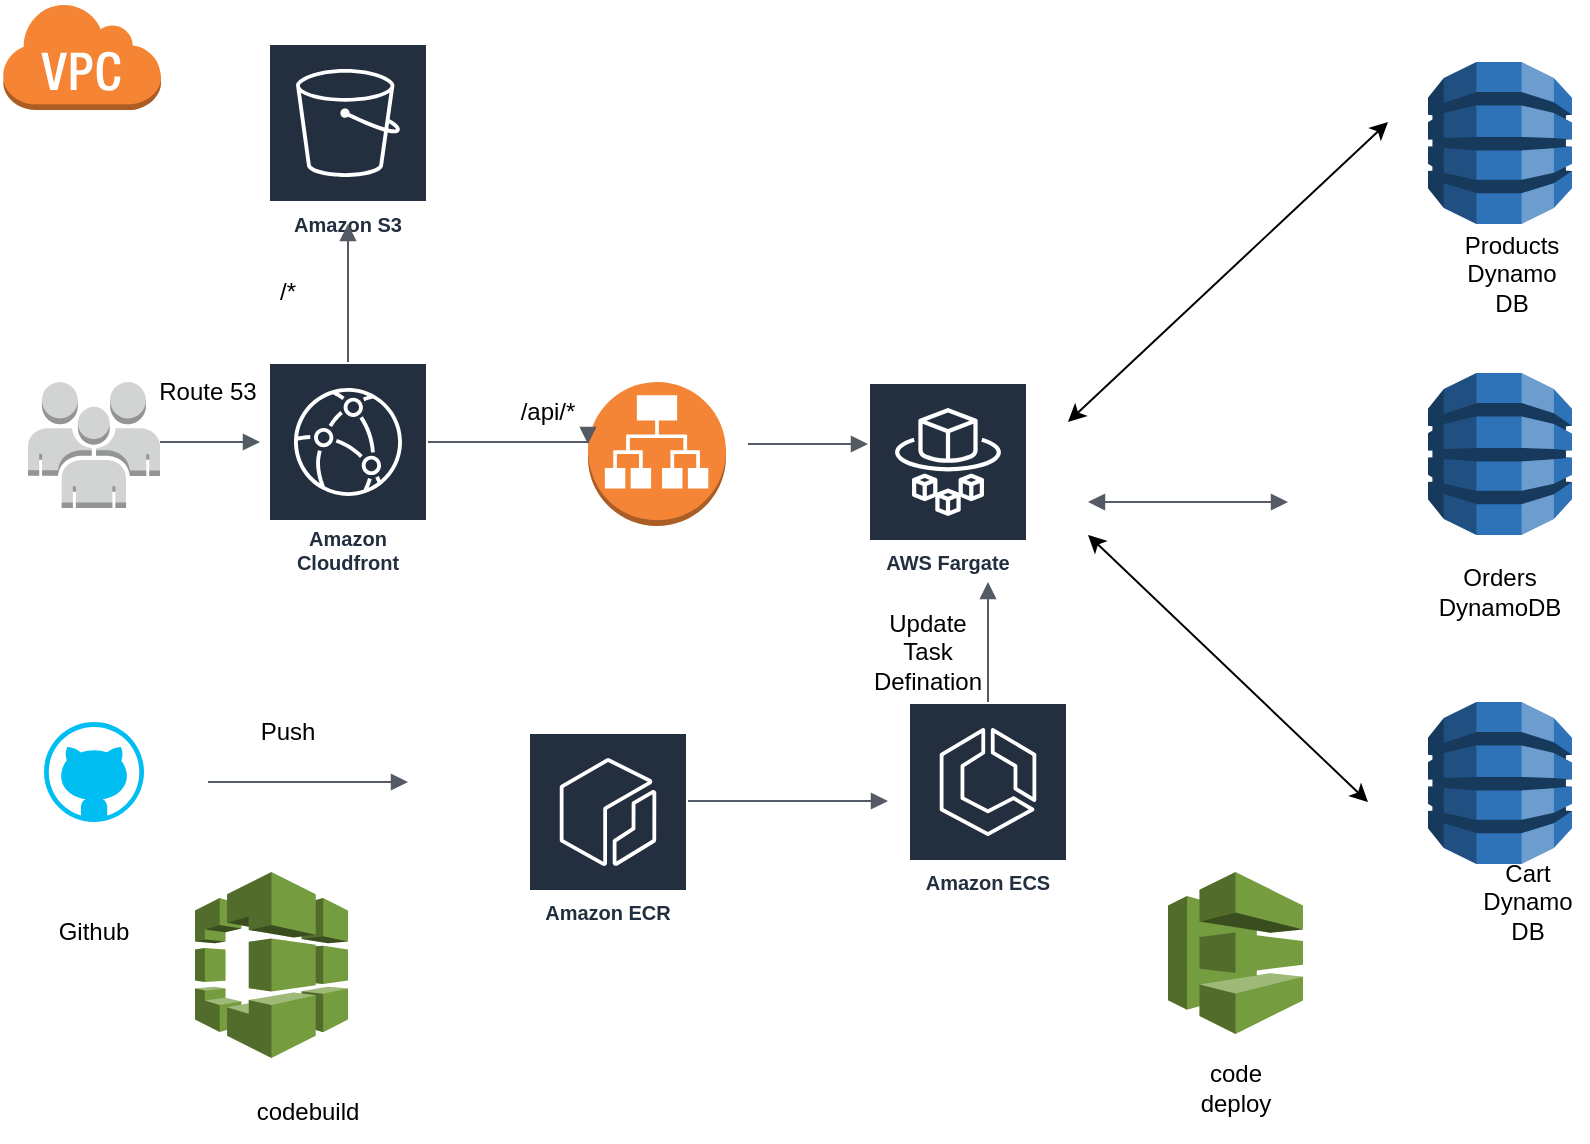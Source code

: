 <mxfile version="24.6.5" type="device">
  <diagram name="Page-1" id="-9nSoXVNNwh2YimIt8uJ">
    <mxGraphModel dx="1120" dy="460" grid="1" gridSize="10" guides="1" tooltips="1" connect="1" arrows="1" fold="1" page="1" pageScale="1" pageWidth="850" pageHeight="1100" math="0" shadow="0">
      <root>
        <mxCell id="0" />
        <mxCell id="1" parent="0" />
        <mxCell id="VFZsDK8KloXWhPVoCf0J-1" value="" style="outlineConnect=0;dashed=0;verticalLabelPosition=bottom;verticalAlign=top;align=center;html=1;shape=mxgraph.aws3.users;fillColor=#D2D3D3;gradientColor=none;" vertex="1" parent="1">
          <mxGeometry x="20" y="190" width="66" height="63" as="geometry" />
        </mxCell>
        <mxCell id="VFZsDK8KloXWhPVoCf0J-2" value="Amazon Cloudfront" style="sketch=0;outlineConnect=0;fontColor=#232F3E;gradientColor=none;strokeColor=#ffffff;fillColor=#232F3E;dashed=0;verticalLabelPosition=middle;verticalAlign=bottom;align=center;html=1;whiteSpace=wrap;fontSize=10;fontStyle=1;spacing=3;shape=mxgraph.aws4.productIcon;prIcon=mxgraph.aws4.cloudfront;" vertex="1" parent="1">
          <mxGeometry x="140" y="180" width="80" height="110" as="geometry" />
        </mxCell>
        <mxCell id="VFZsDK8KloXWhPVoCf0J-3" value="Amazon S3" style="sketch=0;outlineConnect=0;fontColor=#232F3E;gradientColor=none;strokeColor=#ffffff;fillColor=#232F3E;dashed=0;verticalLabelPosition=middle;verticalAlign=bottom;align=center;html=1;whiteSpace=wrap;fontSize=10;fontStyle=1;spacing=3;shape=mxgraph.aws4.productIcon;prIcon=mxgraph.aws4.s3;" vertex="1" parent="1">
          <mxGeometry x="140" y="20.5" width="80" height="100" as="geometry" />
        </mxCell>
        <mxCell id="VFZsDK8KloXWhPVoCf0J-4" value="" style="outlineConnect=0;dashed=0;verticalLabelPosition=bottom;verticalAlign=top;align=center;html=1;shape=mxgraph.aws3.application_load_balancer;fillColor=#F58536;gradientColor=none;" vertex="1" parent="1">
          <mxGeometry x="300" y="190" width="69" height="72" as="geometry" />
        </mxCell>
        <mxCell id="VFZsDK8KloXWhPVoCf0J-5" value="Amazon ECS" style="sketch=0;outlineConnect=0;fontColor=#232F3E;gradientColor=none;strokeColor=#ffffff;fillColor=#232F3E;dashed=0;verticalLabelPosition=middle;verticalAlign=bottom;align=center;html=1;whiteSpace=wrap;fontSize=10;fontStyle=1;spacing=3;shape=mxgraph.aws4.productIcon;prIcon=mxgraph.aws4.ecs;" vertex="1" parent="1">
          <mxGeometry x="460" y="350" width="80" height="100" as="geometry" />
        </mxCell>
        <mxCell id="VFZsDK8KloXWhPVoCf0J-6" value="Amazon ECR" style="sketch=0;outlineConnect=0;fontColor=#232F3E;gradientColor=none;strokeColor=#ffffff;fillColor=#232F3E;dashed=0;verticalLabelPosition=middle;verticalAlign=bottom;align=center;html=1;whiteSpace=wrap;fontSize=10;fontStyle=1;spacing=3;shape=mxgraph.aws4.productIcon;prIcon=mxgraph.aws4.ecr;" vertex="1" parent="1">
          <mxGeometry x="270" y="365" width="80" height="100" as="geometry" />
        </mxCell>
        <mxCell id="VFZsDK8KloXWhPVoCf0J-7" value="AWS Fargate" style="sketch=0;outlineConnect=0;fontColor=#232F3E;gradientColor=none;strokeColor=#ffffff;fillColor=#232F3E;dashed=0;verticalLabelPosition=middle;verticalAlign=bottom;align=center;html=1;whiteSpace=wrap;fontSize=10;fontStyle=1;spacing=3;shape=mxgraph.aws4.productIcon;prIcon=mxgraph.aws4.fargate;" vertex="1" parent="1">
          <mxGeometry x="440" y="190" width="80" height="100" as="geometry" />
        </mxCell>
        <mxCell id="VFZsDK8KloXWhPVoCf0J-8" value="" style="outlineConnect=0;dashed=0;verticalLabelPosition=bottom;verticalAlign=top;align=center;html=1;shape=mxgraph.aws3.dynamo_db;fillColor=#2E73B8;gradientColor=none;" vertex="1" parent="1">
          <mxGeometry x="720" y="30" width="72" height="81" as="geometry" />
        </mxCell>
        <mxCell id="VFZsDK8KloXWhPVoCf0J-9" value="" style="outlineConnect=0;dashed=0;verticalLabelPosition=bottom;verticalAlign=top;align=center;html=1;shape=mxgraph.aws3.dynamo_db;fillColor=#2E73B8;gradientColor=none;" vertex="1" parent="1">
          <mxGeometry x="720" y="185.5" width="72" height="81" as="geometry" />
        </mxCell>
        <mxCell id="VFZsDK8KloXWhPVoCf0J-10" value="" style="outlineConnect=0;dashed=0;verticalLabelPosition=bottom;verticalAlign=top;align=center;html=1;shape=mxgraph.aws3.dynamo_db;fillColor=#2E73B8;gradientColor=none;" vertex="1" parent="1">
          <mxGeometry x="720" y="350" width="72" height="81" as="geometry" />
        </mxCell>
        <mxCell id="VFZsDK8KloXWhPVoCf0J-11" value="" style="outlineConnect=0;dashed=0;verticalLabelPosition=bottom;verticalAlign=top;align=center;html=1;shape=mxgraph.aws3.virtual_private_cloud;fillColor=#F58534;gradientColor=none;" vertex="1" parent="1">
          <mxGeometry x="7" width="79.5" height="54" as="geometry" />
        </mxCell>
        <mxCell id="VFZsDK8KloXWhPVoCf0J-13" value="" style="edgeStyle=orthogonalEdgeStyle;html=1;endArrow=block;elbow=vertical;startArrow=none;endFill=1;strokeColor=#545B64;rounded=0;" edge="1" parent="1">
          <mxGeometry width="100" relative="1" as="geometry">
            <mxPoint x="86" y="220" as="sourcePoint" />
            <mxPoint x="136" y="220" as="targetPoint" />
          </mxGeometry>
        </mxCell>
        <mxCell id="VFZsDK8KloXWhPVoCf0J-14" value="" style="edgeStyle=orthogonalEdgeStyle;html=1;endArrow=block;elbow=vertical;startArrow=none;endFill=1;strokeColor=#545B64;rounded=0;" edge="1" parent="1" source="VFZsDK8KloXWhPVoCf0J-2">
          <mxGeometry width="100" relative="1" as="geometry">
            <mxPoint x="240" y="221" as="sourcePoint" />
            <mxPoint x="300" y="221" as="targetPoint" />
            <Array as="points">
              <mxPoint x="220" y="220" />
              <mxPoint x="220" y="220" />
            </Array>
          </mxGeometry>
        </mxCell>
        <mxCell id="VFZsDK8KloXWhPVoCf0J-15" value="" style="edgeStyle=orthogonalEdgeStyle;html=1;endArrow=block;elbow=vertical;startArrow=none;endFill=1;strokeColor=#545B64;rounded=0;" edge="1" parent="1" source="VFZsDK8KloXWhPVoCf0J-2">
          <mxGeometry width="100" relative="1" as="geometry">
            <mxPoint x="160" y="160.5" as="sourcePoint" />
            <mxPoint x="180" y="111" as="targetPoint" />
          </mxGeometry>
        </mxCell>
        <mxCell id="VFZsDK8KloXWhPVoCf0J-18" value="" style="edgeStyle=orthogonalEdgeStyle;html=1;endArrow=block;elbow=vertical;startArrow=none;endFill=1;strokeColor=#545B64;rounded=0;" edge="1" parent="1">
          <mxGeometry width="100" relative="1" as="geometry">
            <mxPoint x="380" y="221" as="sourcePoint" />
            <mxPoint x="440" y="221" as="targetPoint" />
          </mxGeometry>
        </mxCell>
        <mxCell id="VFZsDK8KloXWhPVoCf0J-19" value="" style="verticalLabelPosition=bottom;html=1;verticalAlign=top;align=center;strokeColor=none;fillColor=#00BEF2;shape=mxgraph.azure.github_code;pointerEvents=1;" vertex="1" parent="1">
          <mxGeometry x="28" y="360" width="50" height="50" as="geometry" />
        </mxCell>
        <mxCell id="VFZsDK8KloXWhPVoCf0J-24" value="" style="edgeStyle=orthogonalEdgeStyle;html=1;endArrow=block;elbow=vertical;startArrow=none;endFill=1;strokeColor=#545B64;rounded=0;" edge="1" parent="1">
          <mxGeometry width="100" relative="1" as="geometry">
            <mxPoint x="110" y="390" as="sourcePoint" />
            <mxPoint x="210" y="390" as="targetPoint" />
          </mxGeometry>
        </mxCell>
        <mxCell id="VFZsDK8KloXWhPVoCf0J-25" value="" style="edgeStyle=orthogonalEdgeStyle;html=1;endArrow=block;elbow=vertical;startArrow=block;startFill=1;endFill=1;strokeColor=#545B64;rounded=0;" edge="1" parent="1">
          <mxGeometry width="100" relative="1" as="geometry">
            <mxPoint x="550" y="250" as="sourcePoint" />
            <mxPoint x="650" y="250" as="targetPoint" />
          </mxGeometry>
        </mxCell>
        <mxCell id="VFZsDK8KloXWhPVoCf0J-26" value="" style="endArrow=classic;startArrow=classic;html=1;rounded=0;" edge="1" parent="1">
          <mxGeometry width="50" height="50" relative="1" as="geometry">
            <mxPoint x="540" y="210" as="sourcePoint" />
            <mxPoint x="700" y="60" as="targetPoint" />
          </mxGeometry>
        </mxCell>
        <mxCell id="VFZsDK8KloXWhPVoCf0J-27" value="" style="endArrow=classic;startArrow=classic;html=1;rounded=0;" edge="1" parent="1">
          <mxGeometry width="50" height="50" relative="1" as="geometry">
            <mxPoint x="690" y="400" as="sourcePoint" />
            <mxPoint x="550" y="266.5" as="targetPoint" />
          </mxGeometry>
        </mxCell>
        <mxCell id="VFZsDK8KloXWhPVoCf0J-31" value="Push" style="text;html=1;align=center;verticalAlign=middle;whiteSpace=wrap;rounded=0;" vertex="1" parent="1">
          <mxGeometry x="120" y="350" width="60" height="30" as="geometry" />
        </mxCell>
        <mxCell id="VFZsDK8KloXWhPVoCf0J-32" value="Route 53" style="text;html=1;align=center;verticalAlign=middle;whiteSpace=wrap;rounded=0;" vertex="1" parent="1">
          <mxGeometry x="80" y="180" width="60" height="30" as="geometry" />
        </mxCell>
        <mxCell id="VFZsDK8KloXWhPVoCf0J-33" value="Products Dynamo DB" style="text;html=1;align=center;verticalAlign=middle;whiteSpace=wrap;rounded=0;" vertex="1" parent="1">
          <mxGeometry x="732" y="121" width="60" height="30" as="geometry" />
        </mxCell>
        <mxCell id="VFZsDK8KloXWhPVoCf0J-34" value="Orders DynamoDB" style="text;html=1;align=center;verticalAlign=middle;whiteSpace=wrap;rounded=0;" vertex="1" parent="1">
          <mxGeometry x="726" y="280" width="60" height="30" as="geometry" />
        </mxCell>
        <mxCell id="VFZsDK8KloXWhPVoCf0J-35" value="Cart Dynamo DB" style="text;html=1;align=center;verticalAlign=middle;whiteSpace=wrap;rounded=0;" vertex="1" parent="1">
          <mxGeometry x="740" y="435" width="60" height="30" as="geometry" />
        </mxCell>
        <mxCell id="VFZsDK8KloXWhPVoCf0J-36" value="/api/*" style="text;html=1;align=center;verticalAlign=middle;whiteSpace=wrap;rounded=0;" vertex="1" parent="1">
          <mxGeometry x="250" y="190" width="60" height="30" as="geometry" />
        </mxCell>
        <mxCell id="VFZsDK8KloXWhPVoCf0J-39" value="Update Task Defination" style="text;html=1;align=center;verticalAlign=middle;whiteSpace=wrap;rounded=0;" vertex="1" parent="1">
          <mxGeometry x="440" y="310" width="60" height="30" as="geometry" />
        </mxCell>
        <mxCell id="VFZsDK8KloXWhPVoCf0J-41" value="" style="edgeStyle=orthogonalEdgeStyle;html=1;endArrow=block;elbow=vertical;startArrow=none;endFill=1;strokeColor=#545B64;rounded=0;" edge="1" parent="1">
          <mxGeometry width="100" relative="1" as="geometry">
            <mxPoint x="350" y="399.5" as="sourcePoint" />
            <mxPoint x="450" y="399.5" as="targetPoint" />
          </mxGeometry>
        </mxCell>
        <mxCell id="VFZsDK8KloXWhPVoCf0J-42" value="" style="edgeStyle=orthogonalEdgeStyle;html=1;endArrow=block;elbow=vertical;startArrow=none;endFill=1;strokeColor=#545B64;rounded=0;" edge="1" parent="1" source="VFZsDK8KloXWhPVoCf0J-5" target="VFZsDK8KloXWhPVoCf0J-7">
          <mxGeometry width="100" relative="1" as="geometry">
            <mxPoint x="420" y="320" as="sourcePoint" />
            <mxPoint x="520" y="320" as="targetPoint" />
            <Array as="points">
              <mxPoint x="480" y="270" />
              <mxPoint x="480" y="270" />
            </Array>
          </mxGeometry>
        </mxCell>
        <mxCell id="VFZsDK8KloXWhPVoCf0J-43" value="" style="outlineConnect=0;dashed=0;verticalLabelPosition=bottom;verticalAlign=top;align=center;html=1;shape=mxgraph.aws3.codedeploy;fillColor=#759C3E;gradientColor=none;" vertex="1" parent="1">
          <mxGeometry x="590" y="435" width="67.5" height="81" as="geometry" />
        </mxCell>
        <mxCell id="VFZsDK8KloXWhPVoCf0J-44" value="" style="outlineConnect=0;dashed=0;verticalLabelPosition=bottom;verticalAlign=top;align=center;html=1;shape=mxgraph.aws3.codebuild;fillColor=#759C3E;gradientColor=none;" vertex="1" parent="1">
          <mxGeometry x="103.5" y="435" width="76.5" height="93" as="geometry" />
        </mxCell>
        <mxCell id="VFZsDK8KloXWhPVoCf0J-45" value="codebuild" style="text;html=1;align=center;verticalAlign=middle;whiteSpace=wrap;rounded=0;" vertex="1" parent="1">
          <mxGeometry x="130" y="540" width="60" height="30" as="geometry" />
        </mxCell>
        <mxCell id="VFZsDK8KloXWhPVoCf0J-46" value="code deploy" style="text;html=1;align=center;verticalAlign=middle;whiteSpace=wrap;rounded=0;" vertex="1" parent="1">
          <mxGeometry x="593.75" y="528" width="60" height="30" as="geometry" />
        </mxCell>
        <mxCell id="VFZsDK8KloXWhPVoCf0J-48" value="Github" style="text;html=1;align=center;verticalAlign=middle;whiteSpace=wrap;rounded=0;" vertex="1" parent="1">
          <mxGeometry x="23" y="450" width="60" height="30" as="geometry" />
        </mxCell>
        <mxCell id="VFZsDK8KloXWhPVoCf0J-50" value="/*" style="text;html=1;align=center;verticalAlign=middle;whiteSpace=wrap;rounded=0;" vertex="1" parent="1">
          <mxGeometry x="120" y="130" width="60" height="30" as="geometry" />
        </mxCell>
      </root>
    </mxGraphModel>
  </diagram>
</mxfile>
